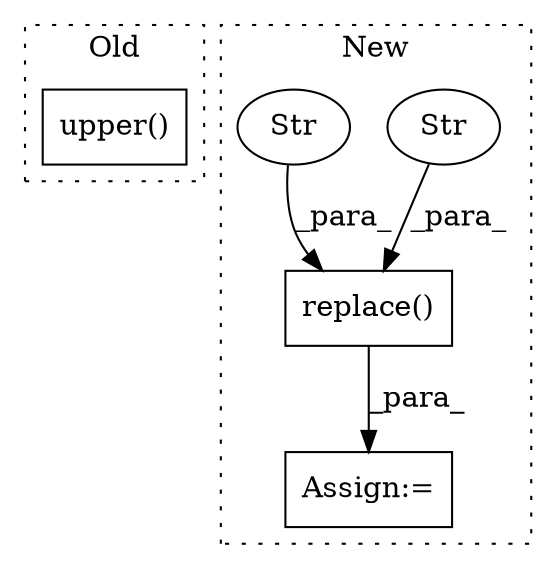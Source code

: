 digraph G {
subgraph cluster0 {
1 [label="upper()" a="75" s="2133" l="97" shape="box"];
label = "Old";
style="dotted";
}
subgraph cluster1 {
2 [label="replace()" a="75" s="2188,2232" l="37,1" shape="box"];
3 [label="Str" a="66" s="2230" l="2" shape="ellipse"];
4 [label="Str" a="66" s="2225" l="3" shape="ellipse"];
5 [label="Assign:=" a="68" s="2185" l="3" shape="box"];
label = "New";
style="dotted";
}
2 -> 5 [label="_para_"];
3 -> 2 [label="_para_"];
4 -> 2 [label="_para_"];
}